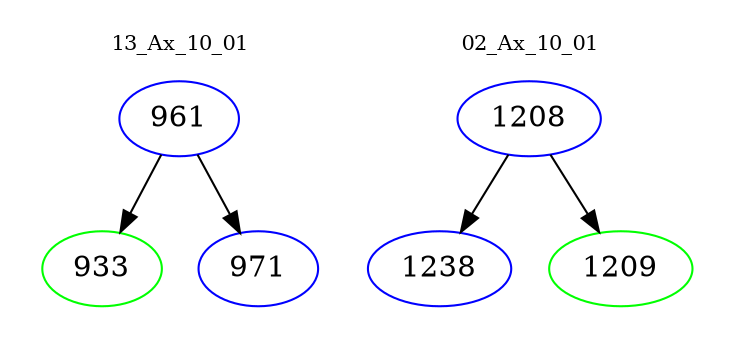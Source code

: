 digraph{
subgraph cluster_0 {
color = white
label = "13_Ax_10_01";
fontsize=10;
T0_961 [label="961", color="blue"]
T0_961 -> T0_933 [color="black"]
T0_933 [label="933", color="green"]
T0_961 -> T0_971 [color="black"]
T0_971 [label="971", color="blue"]
}
subgraph cluster_1 {
color = white
label = "02_Ax_10_01";
fontsize=10;
T1_1208 [label="1208", color="blue"]
T1_1208 -> T1_1238 [color="black"]
T1_1238 [label="1238", color="blue"]
T1_1208 -> T1_1209 [color="black"]
T1_1209 [label="1209", color="green"]
}
}
